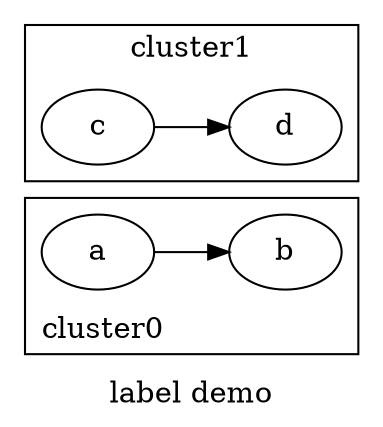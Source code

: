 digraph G {
  rankdir="LR";
  label = "label demo";
  subgraph cluster0 {
    a;
    b;
    a->b;
    label = "cluster0";
    labelloc="bottom";
    labeljust="left";
  }
  subgraph cluster1 {
    c;
    d;
    c->d;
    label = "cluster1";
  }
}
